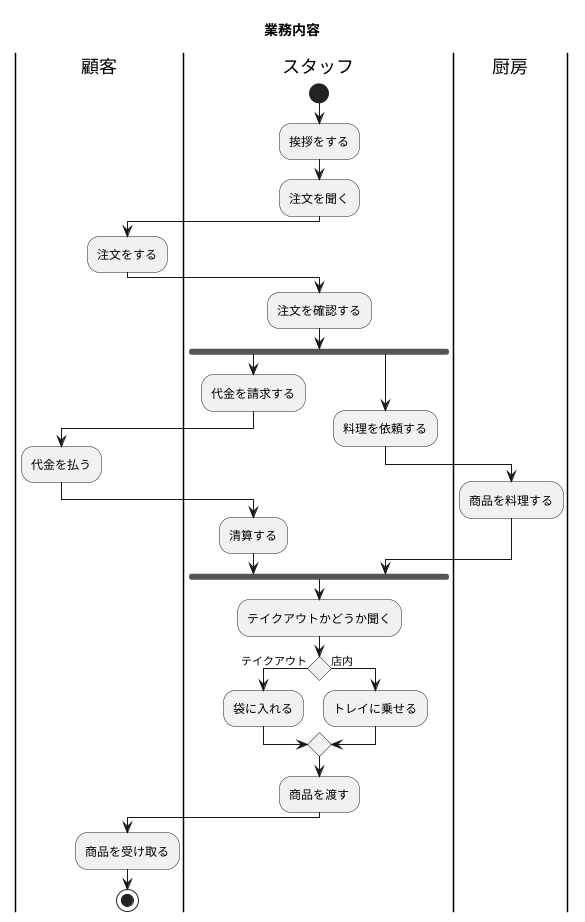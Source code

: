 @startuml ハンバーガーショップ
title 業務内容
|顧客|
|スタッフ|
|厨房|

|スタッフ|
start
:挨拶をする;
:注文を聞く;

|顧客|
:注文をする;

|スタッフ|
:注文を確認する;

    fork
    :代金を請求する;
    |顧客|
    :代金を払う;
    |スタッフ|
    :清算する;
    fork again
    :料理を依頼する;
    |厨房|
    :商品を料理する;
    |スタッフ|
    end fork
:テイクアウトかどうか聞く;
    if () is (テイクアウト) then
    :袋に入れる;
    else (店内)
    :トレイに乗せる;
endif
:商品を渡す;
|顧客|
:商品を受け取る;
stop
@enduml